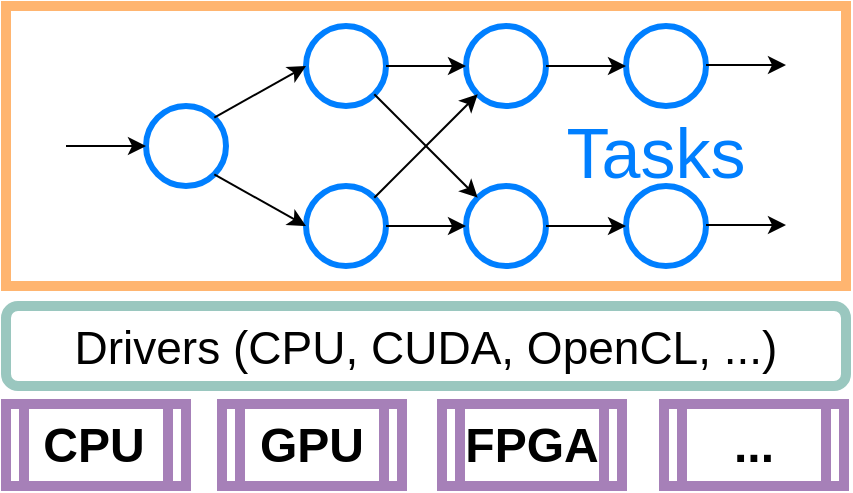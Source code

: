 <mxfile version="24.4.0" type="device">
  <diagram name="Page-1" id="-au95TFD7neX9mlwhVz1">
    <mxGraphModel dx="778" dy="453" grid="1" gridSize="10" guides="1" tooltips="1" connect="1" arrows="1" fold="1" page="1" pageScale="1" pageWidth="827" pageHeight="1169" math="0" shadow="0">
      <root>
        <mxCell id="0" />
        <mxCell id="1" parent="0" />
        <mxCell id="jvkXHiDbU6UwBy60BCwL-5" value="" style="ellipse;whiteSpace=wrap;html=1;aspect=fixed;strokeColor=#007FFF;strokeWidth=3;" parent="1" vertex="1">
          <mxGeometry x="240" y="360" width="40" height="40" as="geometry" />
        </mxCell>
        <mxCell id="jvkXHiDbU6UwBy60BCwL-6" value="" style="ellipse;whiteSpace=wrap;html=1;aspect=fixed;strokeColor=#007FFF;strokeWidth=3;align=center;verticalAlign=middle;fontFamily=Helvetica;fontSize=12;fontColor=default;fillColor=default;" parent="1" vertex="1">
          <mxGeometry x="320" y="320" width="40" height="40" as="geometry" />
        </mxCell>
        <mxCell id="jvkXHiDbU6UwBy60BCwL-7" value="" style="ellipse;whiteSpace=wrap;html=1;aspect=fixed;strokeColor=#007FFF;strokeWidth=3;align=center;verticalAlign=middle;fontFamily=Helvetica;fontSize=12;fontColor=default;fillColor=default;" parent="1" vertex="1">
          <mxGeometry x="320" y="400" width="40" height="40" as="geometry" />
        </mxCell>
        <mxCell id="jvkXHiDbU6UwBy60BCwL-8" value="" style="ellipse;whiteSpace=wrap;html=1;aspect=fixed;strokeColor=#007FFF;strokeWidth=3;align=center;verticalAlign=middle;fontFamily=Helvetica;fontSize=12;fontColor=default;fillColor=default;" parent="1" vertex="1">
          <mxGeometry x="400" y="320" width="40" height="40" as="geometry" />
        </mxCell>
        <mxCell id="jvkXHiDbU6UwBy60BCwL-9" value="" style="ellipse;whiteSpace=wrap;html=1;aspect=fixed;strokeColor=#007FFF;strokeWidth=3;align=center;verticalAlign=middle;fontFamily=Helvetica;fontSize=12;fontColor=default;fillColor=default;" parent="1" vertex="1">
          <mxGeometry x="400" y="400" width="40" height="40" as="geometry" />
        </mxCell>
        <mxCell id="jvkXHiDbU6UwBy60BCwL-11" value="" style="ellipse;whiteSpace=wrap;html=1;aspect=fixed;strokeColor=#007FFF;strokeWidth=3;align=center;verticalAlign=middle;fontFamily=Helvetica;fontSize=12;fontColor=default;fillColor=default;" parent="1" vertex="1">
          <mxGeometry x="480" y="320" width="40" height="40" as="geometry" />
        </mxCell>
        <mxCell id="jvkXHiDbU6UwBy60BCwL-12" value="" style="ellipse;whiteSpace=wrap;html=1;aspect=fixed;strokeColor=#007FFF;strokeWidth=3;align=center;verticalAlign=middle;fontFamily=Helvetica;fontSize=12;fontColor=default;fillColor=default;" parent="1" vertex="1">
          <mxGeometry x="480" y="400" width="40" height="40" as="geometry" />
        </mxCell>
        <mxCell id="jvkXHiDbU6UwBy60BCwL-13" value="" style="endArrow=classic;html=1;rounded=0;entryX=0;entryY=0.5;entryDx=0;entryDy=0;" parent="1" target="jvkXHiDbU6UwBy60BCwL-5" edge="1">
          <mxGeometry width="50" height="50" relative="1" as="geometry">
            <mxPoint x="200" y="380" as="sourcePoint" />
            <mxPoint x="440" y="400" as="targetPoint" />
          </mxGeometry>
        </mxCell>
        <mxCell id="jvkXHiDbU6UwBy60BCwL-14" value="" style="endArrow=classic;html=1;rounded=0;exitX=1;exitY=0;exitDx=0;exitDy=0;entryX=0;entryY=0.5;entryDx=0;entryDy=0;" parent="1" source="jvkXHiDbU6UwBy60BCwL-5" target="jvkXHiDbU6UwBy60BCwL-6" edge="1">
          <mxGeometry width="50" height="50" relative="1" as="geometry">
            <mxPoint x="390" y="450" as="sourcePoint" />
            <mxPoint x="440" y="400" as="targetPoint" />
          </mxGeometry>
        </mxCell>
        <mxCell id="jvkXHiDbU6UwBy60BCwL-15" value="" style="endArrow=classic;html=1;rounded=0;exitX=1;exitY=1;exitDx=0;exitDy=0;entryX=0;entryY=0.5;entryDx=0;entryDy=0;" parent="1" source="jvkXHiDbU6UwBy60BCwL-5" target="jvkXHiDbU6UwBy60BCwL-7" edge="1">
          <mxGeometry width="50" height="50" relative="1" as="geometry">
            <mxPoint x="390" y="450" as="sourcePoint" />
            <mxPoint x="440" y="400" as="targetPoint" />
          </mxGeometry>
        </mxCell>
        <mxCell id="jvkXHiDbU6UwBy60BCwL-16" value="" style="endArrow=classic;html=1;rounded=0;exitX=1;exitY=0.5;exitDx=0;exitDy=0;entryX=0;entryY=0.5;entryDx=0;entryDy=0;" parent="1" source="jvkXHiDbU6UwBy60BCwL-6" target="jvkXHiDbU6UwBy60BCwL-8" edge="1">
          <mxGeometry width="50" height="50" relative="1" as="geometry">
            <mxPoint x="390" y="450" as="sourcePoint" />
            <mxPoint x="440" y="400" as="targetPoint" />
          </mxGeometry>
        </mxCell>
        <mxCell id="jvkXHiDbU6UwBy60BCwL-17" value="" style="endArrow=classic;html=1;rounded=0;exitX=1;exitY=0.5;exitDx=0;exitDy=0;entryX=0;entryY=0.5;entryDx=0;entryDy=0;" parent="1" source="jvkXHiDbU6UwBy60BCwL-7" target="jvkXHiDbU6UwBy60BCwL-9" edge="1">
          <mxGeometry width="50" height="50" relative="1" as="geometry">
            <mxPoint x="390" y="450" as="sourcePoint" />
            <mxPoint x="440" y="400" as="targetPoint" />
          </mxGeometry>
        </mxCell>
        <mxCell id="jvkXHiDbU6UwBy60BCwL-18" value="" style="endArrow=classic;html=1;rounded=0;exitX=1;exitY=0;exitDx=0;exitDy=0;entryX=0;entryY=1;entryDx=0;entryDy=0;" parent="1" source="jvkXHiDbU6UwBy60BCwL-7" target="jvkXHiDbU6UwBy60BCwL-8" edge="1">
          <mxGeometry width="50" height="50" relative="1" as="geometry">
            <mxPoint x="390" y="450" as="sourcePoint" />
            <mxPoint x="440" y="400" as="targetPoint" />
          </mxGeometry>
        </mxCell>
        <mxCell id="jvkXHiDbU6UwBy60BCwL-19" value="" style="endArrow=classic;html=1;rounded=0;exitX=1;exitY=1;exitDx=0;exitDy=0;entryX=0;entryY=0;entryDx=0;entryDy=0;" parent="1" source="jvkXHiDbU6UwBy60BCwL-6" target="jvkXHiDbU6UwBy60BCwL-9" edge="1">
          <mxGeometry width="50" height="50" relative="1" as="geometry">
            <mxPoint x="390" y="450" as="sourcePoint" />
            <mxPoint x="440" y="400" as="targetPoint" />
          </mxGeometry>
        </mxCell>
        <mxCell id="jvkXHiDbU6UwBy60BCwL-20" value="" style="endArrow=classic;html=1;rounded=0;exitX=1;exitY=0.5;exitDx=0;exitDy=0;entryX=0;entryY=0.5;entryDx=0;entryDy=0;" parent="1" source="jvkXHiDbU6UwBy60BCwL-8" target="jvkXHiDbU6UwBy60BCwL-11" edge="1">
          <mxGeometry width="50" height="50" relative="1" as="geometry">
            <mxPoint x="390" y="450" as="sourcePoint" />
            <mxPoint x="440" y="400" as="targetPoint" />
          </mxGeometry>
        </mxCell>
        <mxCell id="jvkXHiDbU6UwBy60BCwL-21" value="" style="endArrow=classic;html=1;rounded=0;entryX=0;entryY=0.5;entryDx=0;entryDy=0;exitX=1;exitY=0.5;exitDx=0;exitDy=0;" parent="1" source="jvkXHiDbU6UwBy60BCwL-9" target="jvkXHiDbU6UwBy60BCwL-12" edge="1">
          <mxGeometry width="50" height="50" relative="1" as="geometry">
            <mxPoint x="390" y="450" as="sourcePoint" />
            <mxPoint x="440" y="400" as="targetPoint" />
          </mxGeometry>
        </mxCell>
        <mxCell id="jvkXHiDbU6UwBy60BCwL-22" value="Tasks" style="text;html=1;align=center;verticalAlign=middle;whiteSpace=wrap;rounded=0;fontSize=35;fontColor=#007FFF;" parent="1" vertex="1">
          <mxGeometry x="440" y="365" width="110" height="35" as="geometry" />
        </mxCell>
        <mxCell id="jvkXHiDbU6UwBy60BCwL-23" value="" style="endArrow=classic;html=1;rounded=0;exitX=1;exitY=0.5;exitDx=0;exitDy=0;entryX=0;entryY=0.5;entryDx=0;entryDy=0;" parent="1" edge="1">
          <mxGeometry width="50" height="50" relative="1" as="geometry">
            <mxPoint x="520" y="339.5" as="sourcePoint" />
            <mxPoint x="560" y="339.5" as="targetPoint" />
          </mxGeometry>
        </mxCell>
        <mxCell id="jvkXHiDbU6UwBy60BCwL-25" value="" style="endArrow=classic;html=1;rounded=0;exitX=1;exitY=0.5;exitDx=0;exitDy=0;entryX=0;entryY=0.5;entryDx=0;entryDy=0;" parent="1" edge="1">
          <mxGeometry width="50" height="50" relative="1" as="geometry">
            <mxPoint x="520" y="419.5" as="sourcePoint" />
            <mxPoint x="560" y="419.5" as="targetPoint" />
          </mxGeometry>
        </mxCell>
        <mxCell id="jvkXHiDbU6UwBy60BCwL-26" value="" style="rounded=0;whiteSpace=wrap;html=1;fillColor=none;strokeColor=#FFB570;strokeWidth=5;" parent="1" vertex="1">
          <mxGeometry x="170" y="310" width="420" height="140" as="geometry" />
        </mxCell>
        <mxCell id="jvkXHiDbU6UwBy60BCwL-27" value="" style="rounded=1;whiteSpace=wrap;html=1;fillColor=none;strokeColor=#9AC7BF;strokeWidth=5;" parent="1" vertex="1">
          <mxGeometry x="170" y="460" width="420" height="40" as="geometry" />
        </mxCell>
        <mxCell id="jvkXHiDbU6UwBy60BCwL-28" value="Drivers (CPU, CUDA, OpenCL, ...)" style="text;html=1;align=center;verticalAlign=middle;whiteSpace=wrap;rounded=0;fontSize=23;" parent="1" vertex="1">
          <mxGeometry x="200" y="461" width="360" height="40" as="geometry" />
        </mxCell>
        <mxCell id="jvkXHiDbU6UwBy60BCwL-29" value="" style="shape=process;whiteSpace=wrap;html=1;backgroundOutline=1;fillColor=none;strokeColor=#A680B8;strokeWidth=5;" parent="1" vertex="1">
          <mxGeometry x="170" y="509" width="90" height="41" as="geometry" />
        </mxCell>
        <mxCell id="jvkXHiDbU6UwBy60BCwL-30" value="CPU" style="text;html=1;align=center;verticalAlign=middle;whiteSpace=wrap;rounded=0;fontSize=24;fontStyle=1" parent="1" vertex="1">
          <mxGeometry x="184" y="514.5" width="60" height="30" as="geometry" />
        </mxCell>
        <mxCell id="jvkXHiDbU6UwBy60BCwL-32" value="GPU" style="text;html=1;align=center;verticalAlign=middle;whiteSpace=wrap;rounded=0;fontSize=24;fontStyle=1" parent="1" vertex="1">
          <mxGeometry x="293" y="514.5" width="60" height="30" as="geometry" />
        </mxCell>
        <mxCell id="jvkXHiDbU6UwBy60BCwL-34" value="..." style="text;html=1;align=center;verticalAlign=middle;whiteSpace=wrap;rounded=0;fontSize=24;fontStyle=1" parent="1" vertex="1">
          <mxGeometry x="514" y="514.5" width="60" height="30" as="geometry" />
        </mxCell>
        <mxCell id="lXAdSYmqJTKNUh0G9VWD-1" value="" style="shape=process;whiteSpace=wrap;html=1;backgroundOutline=1;fillColor=none;strokeColor=#A680B8;strokeWidth=5;" vertex="1" parent="1">
          <mxGeometry x="278" y="509" width="90" height="41" as="geometry" />
        </mxCell>
        <mxCell id="lXAdSYmqJTKNUh0G9VWD-2" value="FPGA" style="text;html=1;align=center;verticalAlign=middle;whiteSpace=wrap;rounded=0;fontSize=24;fontStyle=1" vertex="1" parent="1">
          <mxGeometry x="403" y="514.5" width="60" height="30" as="geometry" />
        </mxCell>
        <mxCell id="lXAdSYmqJTKNUh0G9VWD-3" value="" style="shape=process;whiteSpace=wrap;html=1;backgroundOutline=1;fillColor=none;strokeColor=#A680B8;strokeWidth=5;" vertex="1" parent="1">
          <mxGeometry x="388" y="509" width="90" height="41" as="geometry" />
        </mxCell>
        <mxCell id="lXAdSYmqJTKNUh0G9VWD-4" value="" style="shape=process;whiteSpace=wrap;html=1;backgroundOutline=1;fillColor=none;strokeColor=#A680B8;strokeWidth=5;" vertex="1" parent="1">
          <mxGeometry x="499" y="509" width="90" height="41" as="geometry" />
        </mxCell>
      </root>
    </mxGraphModel>
  </diagram>
</mxfile>
